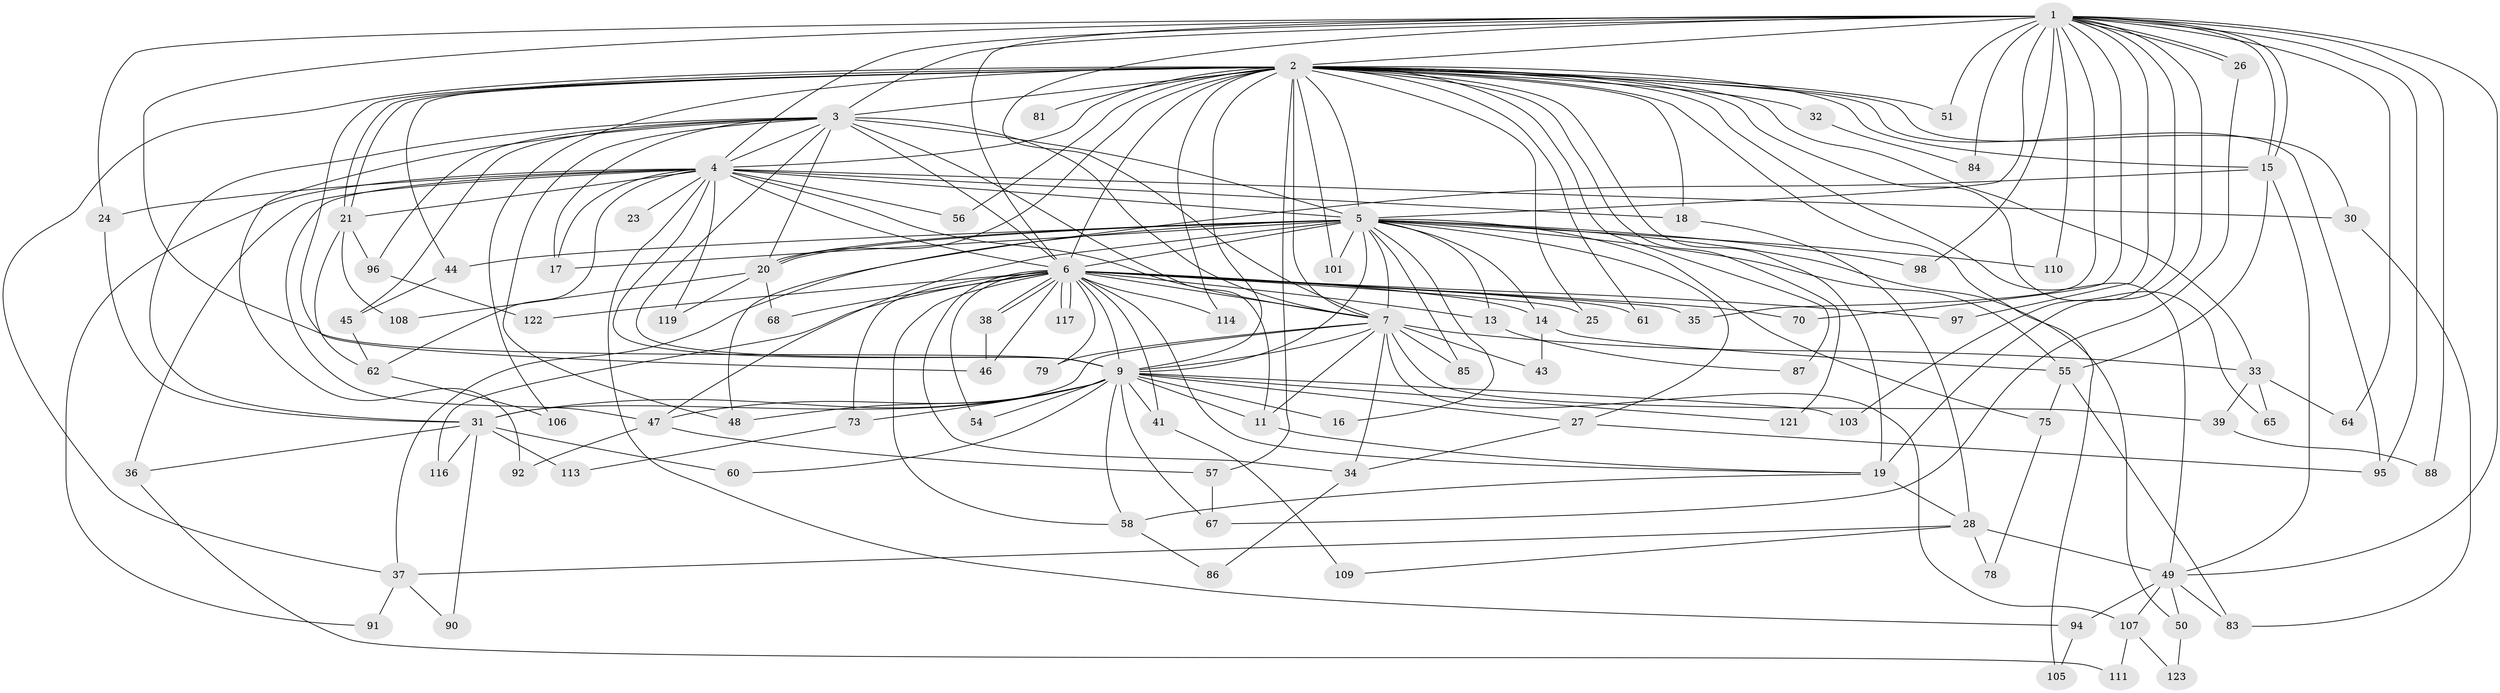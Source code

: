 // original degree distribution, {28: 0.008064516129032258, 25: 0.008064516129032258, 18: 0.016129032258064516, 19: 0.008064516129032258, 29: 0.008064516129032258, 31: 0.008064516129032258, 13: 0.008064516129032258, 22: 0.008064516129032258, 23: 0.008064516129032258, 4: 0.06451612903225806, 5: 0.056451612903225805, 3: 0.23387096774193547, 2: 0.5241935483870968, 7: 0.008064516129032258, 6: 0.016129032258064516, 9: 0.008064516129032258, 8: 0.008064516129032258}
// Generated by graph-tools (version 1.1) at 2025/41/03/06/25 10:41:40]
// undirected, 93 vertices, 218 edges
graph export_dot {
graph [start="1"]
  node [color=gray90,style=filled];
  1 [super="+112"];
  2 [super="+10"];
  3 [super="+40"];
  4 [super="+8"];
  5 [super="+104"];
  6 [super="+12"];
  7 [super="+71"];
  9 [super="+42"];
  11 [super="+120"];
  13;
  14;
  15 [super="+63"];
  16;
  17 [super="+99"];
  18;
  19 [super="+22"];
  20 [super="+29"];
  21 [super="+74"];
  23;
  24 [super="+80"];
  25;
  26;
  27;
  28 [super="+59"];
  30;
  31 [super="+66"];
  32;
  33;
  34 [super="+82"];
  35 [super="+77"];
  36;
  37 [super="+72"];
  38;
  39;
  41;
  43;
  44;
  45;
  46 [super="+52"];
  47 [super="+53"];
  48 [super="+115"];
  49 [super="+89"];
  50;
  51;
  54;
  55 [super="+124"];
  56;
  57;
  58 [super="+69"];
  60;
  61;
  62 [super="+118"];
  64;
  65;
  67 [super="+76"];
  68;
  70;
  73;
  75;
  78;
  79;
  81;
  83 [super="+93"];
  84 [super="+102"];
  85;
  86;
  87;
  88;
  90;
  91;
  92;
  94;
  95 [super="+100"];
  96;
  97;
  98;
  101;
  103;
  105;
  106;
  107;
  108;
  109;
  110;
  111;
  113;
  114;
  116;
  117;
  119;
  121;
  122;
  123;
  1 -- 2 [weight=2];
  1 -- 3;
  1 -- 4 [weight=2];
  1 -- 5;
  1 -- 6;
  1 -- 7;
  1 -- 9;
  1 -- 15;
  1 -- 15;
  1 -- 24;
  1 -- 26;
  1 -- 26;
  1 -- 35;
  1 -- 49;
  1 -- 51;
  1 -- 64;
  1 -- 70;
  1 -- 84 [weight=2];
  1 -- 88;
  1 -- 95;
  1 -- 97;
  1 -- 98;
  1 -- 103;
  1 -- 110;
  1 -- 19;
  2 -- 3 [weight=2];
  2 -- 4 [weight=4];
  2 -- 5 [weight=2];
  2 -- 6 [weight=2];
  2 -- 7 [weight=2];
  2 -- 9 [weight=2];
  2 -- 19 [weight=2];
  2 -- 21;
  2 -- 21;
  2 -- 25;
  2 -- 30;
  2 -- 33;
  2 -- 49;
  2 -- 56;
  2 -- 57;
  2 -- 81 [weight=2];
  2 -- 87;
  2 -- 101;
  2 -- 105;
  2 -- 114;
  2 -- 121;
  2 -- 65;
  2 -- 18;
  2 -- 95;
  2 -- 32;
  2 -- 37;
  2 -- 106;
  2 -- 44;
  2 -- 51;
  2 -- 61;
  2 -- 20;
  2 -- 46;
  2 -- 15;
  3 -- 4 [weight=2];
  3 -- 5 [weight=2];
  3 -- 6;
  3 -- 7;
  3 -- 9;
  3 -- 11;
  3 -- 31;
  3 -- 45;
  3 -- 92;
  3 -- 96;
  3 -- 48;
  3 -- 17;
  3 -- 20;
  4 -- 5 [weight=2];
  4 -- 6 [weight=2];
  4 -- 7 [weight=2];
  4 -- 9 [weight=2];
  4 -- 17;
  4 -- 23 [weight=2];
  4 -- 24;
  4 -- 30;
  4 -- 36;
  4 -- 47;
  4 -- 56;
  4 -- 94;
  4 -- 119;
  4 -- 18;
  4 -- 91;
  4 -- 62;
  4 -- 21;
  5 -- 6 [weight=2];
  5 -- 7;
  5 -- 9 [weight=2];
  5 -- 13;
  5 -- 14;
  5 -- 16;
  5 -- 17;
  5 -- 20;
  5 -- 20;
  5 -- 27;
  5 -- 37;
  5 -- 44;
  5 -- 50;
  5 -- 55;
  5 -- 75;
  5 -- 85;
  5 -- 98;
  5 -- 101;
  5 -- 110;
  5 -- 47;
  6 -- 7;
  6 -- 9;
  6 -- 13;
  6 -- 14;
  6 -- 25;
  6 -- 38;
  6 -- 38;
  6 -- 41;
  6 -- 46;
  6 -- 54;
  6 -- 61;
  6 -- 68;
  6 -- 70;
  6 -- 73;
  6 -- 79;
  6 -- 97;
  6 -- 114;
  6 -- 116;
  6 -- 117;
  6 -- 117;
  6 -- 122;
  6 -- 35 [weight=2];
  6 -- 58;
  6 -- 34;
  6 -- 19;
  7 -- 9;
  7 -- 31;
  7 -- 33;
  7 -- 34;
  7 -- 39;
  7 -- 43;
  7 -- 79;
  7 -- 85;
  7 -- 107;
  7 -- 11;
  9 -- 11;
  9 -- 16;
  9 -- 27;
  9 -- 41;
  9 -- 47;
  9 -- 48;
  9 -- 54;
  9 -- 73;
  9 -- 103;
  9 -- 121;
  9 -- 58;
  9 -- 31;
  9 -- 67;
  9 -- 60;
  11 -- 19;
  13 -- 87;
  14 -- 43;
  14 -- 55;
  15 -- 48;
  15 -- 55;
  15 -- 49;
  18 -- 28;
  19 -- 28;
  19 -- 58;
  20 -- 68;
  20 -- 108;
  20 -- 119;
  21 -- 96;
  21 -- 108;
  21 -- 62;
  24 -- 31;
  26 -- 67;
  27 -- 34;
  27 -- 95;
  28 -- 78;
  28 -- 109;
  28 -- 37;
  28 -- 49;
  30 -- 83;
  31 -- 36;
  31 -- 60;
  31 -- 90;
  31 -- 113;
  31 -- 116;
  32 -- 84;
  33 -- 39;
  33 -- 64;
  33 -- 65;
  34 -- 86;
  36 -- 111;
  37 -- 90;
  37 -- 91;
  38 -- 46;
  39 -- 88;
  41 -- 109;
  44 -- 45;
  45 -- 62;
  47 -- 57;
  47 -- 92;
  49 -- 50;
  49 -- 94;
  49 -- 107;
  49 -- 83;
  50 -- 123;
  55 -- 75;
  55 -- 83;
  57 -- 67;
  58 -- 86;
  62 -- 106;
  73 -- 113;
  75 -- 78;
  94 -- 105;
  96 -- 122;
  107 -- 111;
  107 -- 123;
}
